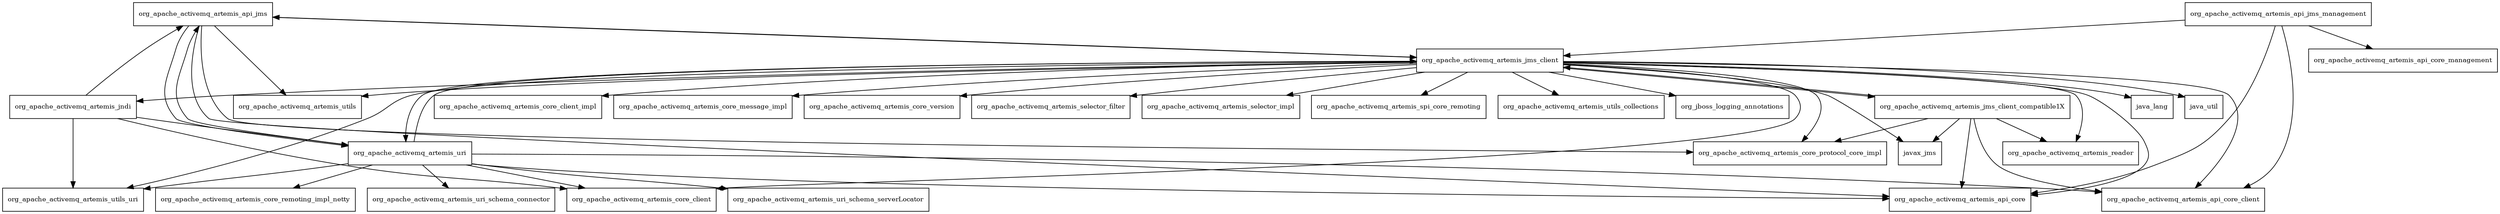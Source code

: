 digraph artemis_jms_client_2_6_3_redhat_00004_package_dependencies {
  node [shape = box, fontsize=10.0];
  org_apache_activemq_artemis_api_jms -> org_apache_activemq_artemis_api_core;
  org_apache_activemq_artemis_api_jms -> org_apache_activemq_artemis_core_protocol_core_impl;
  org_apache_activemq_artemis_api_jms -> org_apache_activemq_artemis_jms_client;
  org_apache_activemq_artemis_api_jms -> org_apache_activemq_artemis_uri;
  org_apache_activemq_artemis_api_jms -> org_apache_activemq_artemis_utils;
  org_apache_activemq_artemis_api_jms_management -> org_apache_activemq_artemis_api_core;
  org_apache_activemq_artemis_api_jms_management -> org_apache_activemq_artemis_api_core_client;
  org_apache_activemq_artemis_api_jms_management -> org_apache_activemq_artemis_api_core_management;
  org_apache_activemq_artemis_api_jms_management -> org_apache_activemq_artemis_jms_client;
  org_apache_activemq_artemis_jms_client -> java_lang;
  org_apache_activemq_artemis_jms_client -> java_util;
  org_apache_activemq_artemis_jms_client -> javax_jms;
  org_apache_activemq_artemis_jms_client -> org_apache_activemq_artemis_api_core;
  org_apache_activemq_artemis_jms_client -> org_apache_activemq_artemis_api_core_client;
  org_apache_activemq_artemis_jms_client -> org_apache_activemq_artemis_api_jms;
  org_apache_activemq_artemis_jms_client -> org_apache_activemq_artemis_core_client;
  org_apache_activemq_artemis_jms_client -> org_apache_activemq_artemis_core_client_impl;
  org_apache_activemq_artemis_jms_client -> org_apache_activemq_artemis_core_message_impl;
  org_apache_activemq_artemis_jms_client -> org_apache_activemq_artemis_core_protocol_core_impl;
  org_apache_activemq_artemis_jms_client -> org_apache_activemq_artemis_core_version;
  org_apache_activemq_artemis_jms_client -> org_apache_activemq_artemis_jms_client_compatible1X;
  org_apache_activemq_artemis_jms_client -> org_apache_activemq_artemis_jndi;
  org_apache_activemq_artemis_jms_client -> org_apache_activemq_artemis_reader;
  org_apache_activemq_artemis_jms_client -> org_apache_activemq_artemis_selector_filter;
  org_apache_activemq_artemis_jms_client -> org_apache_activemq_artemis_selector_impl;
  org_apache_activemq_artemis_jms_client -> org_apache_activemq_artemis_spi_core_remoting;
  org_apache_activemq_artemis_jms_client -> org_apache_activemq_artemis_uri;
  org_apache_activemq_artemis_jms_client -> org_apache_activemq_artemis_utils;
  org_apache_activemq_artemis_jms_client -> org_apache_activemq_artemis_utils_collections;
  org_apache_activemq_artemis_jms_client -> org_apache_activemq_artemis_utils_uri;
  org_apache_activemq_artemis_jms_client -> org_jboss_logging_annotations;
  org_apache_activemq_artemis_jms_client_compatible1X -> javax_jms;
  org_apache_activemq_artemis_jms_client_compatible1X -> org_apache_activemq_artemis_api_core;
  org_apache_activemq_artemis_jms_client_compatible1X -> org_apache_activemq_artemis_api_core_client;
  org_apache_activemq_artemis_jms_client_compatible1X -> org_apache_activemq_artemis_core_protocol_core_impl;
  org_apache_activemq_artemis_jms_client_compatible1X -> org_apache_activemq_artemis_jms_client;
  org_apache_activemq_artemis_jms_client_compatible1X -> org_apache_activemq_artemis_reader;
  org_apache_activemq_artemis_jndi -> org_apache_activemq_artemis_api_jms;
  org_apache_activemq_artemis_jndi -> org_apache_activemq_artemis_core_client;
  org_apache_activemq_artemis_jndi -> org_apache_activemq_artemis_uri;
  org_apache_activemq_artemis_jndi -> org_apache_activemq_artemis_utils_uri;
  org_apache_activemq_artemis_uri -> org_apache_activemq_artemis_api_core;
  org_apache_activemq_artemis_uri -> org_apache_activemq_artemis_api_core_client;
  org_apache_activemq_artemis_uri -> org_apache_activemq_artemis_api_jms;
  org_apache_activemq_artemis_uri -> org_apache_activemq_artemis_core_client;
  org_apache_activemq_artemis_uri -> org_apache_activemq_artemis_core_remoting_impl_netty;
  org_apache_activemq_artemis_uri -> org_apache_activemq_artemis_jms_client;
  org_apache_activemq_artemis_uri -> org_apache_activemq_artemis_uri_schema_connector;
  org_apache_activemq_artemis_uri -> org_apache_activemq_artemis_uri_schema_serverLocator;
  org_apache_activemq_artemis_uri -> org_apache_activemq_artemis_utils_uri;
}
